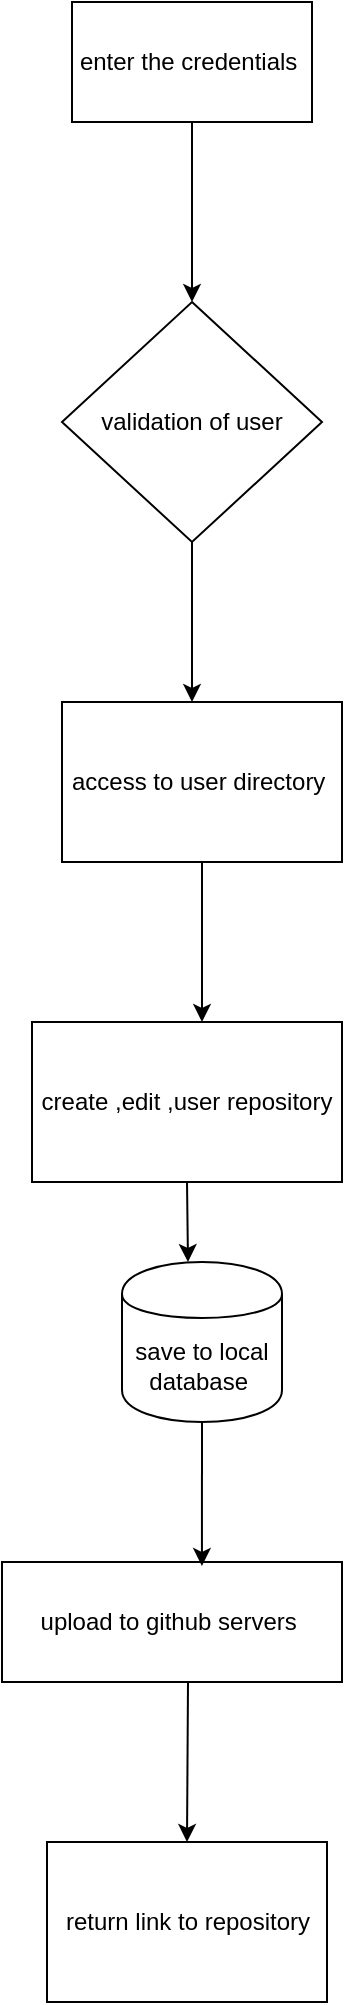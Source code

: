 <mxfile version="10.9.2" type="github"><diagram id="r2syxM-IBw9zdaCFFt6P" name="Page-1"><mxGraphModel dx="1394" dy="764" grid="1" gridSize="10" guides="1" tooltips="1" connect="1" arrows="1" fold="1" page="1" pageScale="1" pageWidth="850" pageHeight="1100" math="0" shadow="0"><root><mxCell id="0"/><mxCell id="1" parent="0"/><mxCell id="m8TQqnHFcGQD-6_GXoku-9" style="edgeStyle=orthogonalEdgeStyle;rounded=0;orthogonalLoop=1;jettySize=auto;html=1;exitX=0.5;exitY=1;exitDx=0;exitDy=0;" parent="1" source="m8TQqnHFcGQD-6_GXoku-1" edge="1"><mxGeometry relative="1" as="geometry"><mxPoint x="365" y="190" as="targetPoint"/></mxGeometry></mxCell><mxCell id="m8TQqnHFcGQD-6_GXoku-1" value="enter the credentials&amp;nbsp;" style="rounded=0;whiteSpace=wrap;html=1;" parent="1" vertex="1"><mxGeometry x="305" y="40" width="120" height="60" as="geometry"/></mxCell><mxCell id="m8TQqnHFcGQD-6_GXoku-11" value="validation of user&lt;br&gt;" style="rhombus;whiteSpace=wrap;html=1;" parent="1" vertex="1"><mxGeometry x="300" y="190" width="130" height="120" as="geometry"/></mxCell><mxCell id="m8TQqnHFcGQD-6_GXoku-12" value="access to user directory&amp;nbsp;" style="rounded=0;whiteSpace=wrap;html=1;" parent="1" vertex="1"><mxGeometry x="300" y="390" width="140" height="80" as="geometry"/></mxCell><mxCell id="m8TQqnHFcGQD-6_GXoku-15" value="create ,edit ,user repository" style="rounded=0;whiteSpace=wrap;html=1;" parent="1" vertex="1"><mxGeometry x="285" y="550" width="155" height="80" as="geometry"/></mxCell><mxCell id="m8TQqnHFcGQD-6_GXoku-18" value="return link to repository" style="rounded=0;whiteSpace=wrap;html=1;" parent="1" vertex="1"><mxGeometry x="292.5" y="960" width="140" height="80" as="geometry"/></mxCell><mxCell id="m8TQqnHFcGQD-6_GXoku-22" value="" style="endArrow=classic;html=1;exitX=0.5;exitY=1;exitDx=0;exitDy=0;" parent="1" source="m8TQqnHFcGQD-6_GXoku-11" edge="1"><mxGeometry width="50" height="50" relative="1" as="geometry"><mxPoint x="290" y="870" as="sourcePoint"/><mxPoint x="365" y="390" as="targetPoint"/></mxGeometry></mxCell><mxCell id="m8TQqnHFcGQD-6_GXoku-23" value="" style="endArrow=classic;html=1;exitX=0.5;exitY=1;exitDx=0;exitDy=0;" parent="1" source="m8TQqnHFcGQD-6_GXoku-12" edge="1"><mxGeometry width="50" height="50" relative="1" as="geometry"><mxPoint x="290" y="870" as="sourcePoint"/><mxPoint x="370" y="550" as="targetPoint"/></mxGeometry></mxCell><mxCell id="m8TQqnHFcGQD-6_GXoku-28" value="upload to github servers&amp;nbsp;" style="rounded=0;whiteSpace=wrap;html=1;" parent="1" vertex="1"><mxGeometry x="270" y="820" width="170" height="60" as="geometry"/></mxCell><mxCell id="m8TQqnHFcGQD-6_GXoku-30" value="" style="endArrow=classic;html=1;entryX=0.5;entryY=0;entryDx=0;entryDy=0;" parent="1" target="m8TQqnHFcGQD-6_GXoku-18" edge="1"><mxGeometry width="50" height="50" relative="1" as="geometry"><mxPoint x="363" y="880" as="sourcePoint"/><mxPoint x="320" y="1060" as="targetPoint"/></mxGeometry></mxCell><mxCell id="m8TQqnHFcGQD-6_GXoku-32" value="save to local database&amp;nbsp;" style="shape=cylinder;whiteSpace=wrap;html=1;boundedLbl=1;backgroundOutline=1;" parent="1" vertex="1"><mxGeometry x="330" y="670" width="80" height="80" as="geometry"/></mxCell><mxCell id="m8TQqnHFcGQD-6_GXoku-34" value="" style="endArrow=classic;html=1;exitX=0.5;exitY=1;exitDx=0;exitDy=0;entryX=0.588;entryY=0.033;entryDx=0;entryDy=0;entryPerimeter=0;" parent="1" source="m8TQqnHFcGQD-6_GXoku-32" target="m8TQqnHFcGQD-6_GXoku-28" edge="1"><mxGeometry width="50" height="50" relative="1" as="geometry"><mxPoint x="270" y="1110" as="sourcePoint"/><mxPoint x="320" y="1060" as="targetPoint"/></mxGeometry></mxCell><mxCell id="m8TQqnHFcGQD-6_GXoku-35" value="" style="endArrow=classic;html=1;exitX=0.5;exitY=1;exitDx=0;exitDy=0;" parent="1" source="m8TQqnHFcGQD-6_GXoku-15" edge="1"><mxGeometry width="50" height="50" relative="1" as="geometry"><mxPoint x="270" y="1110" as="sourcePoint"/><mxPoint x="363" y="670" as="targetPoint"/></mxGeometry></mxCell></root></mxGraphModel></diagram></mxfile>